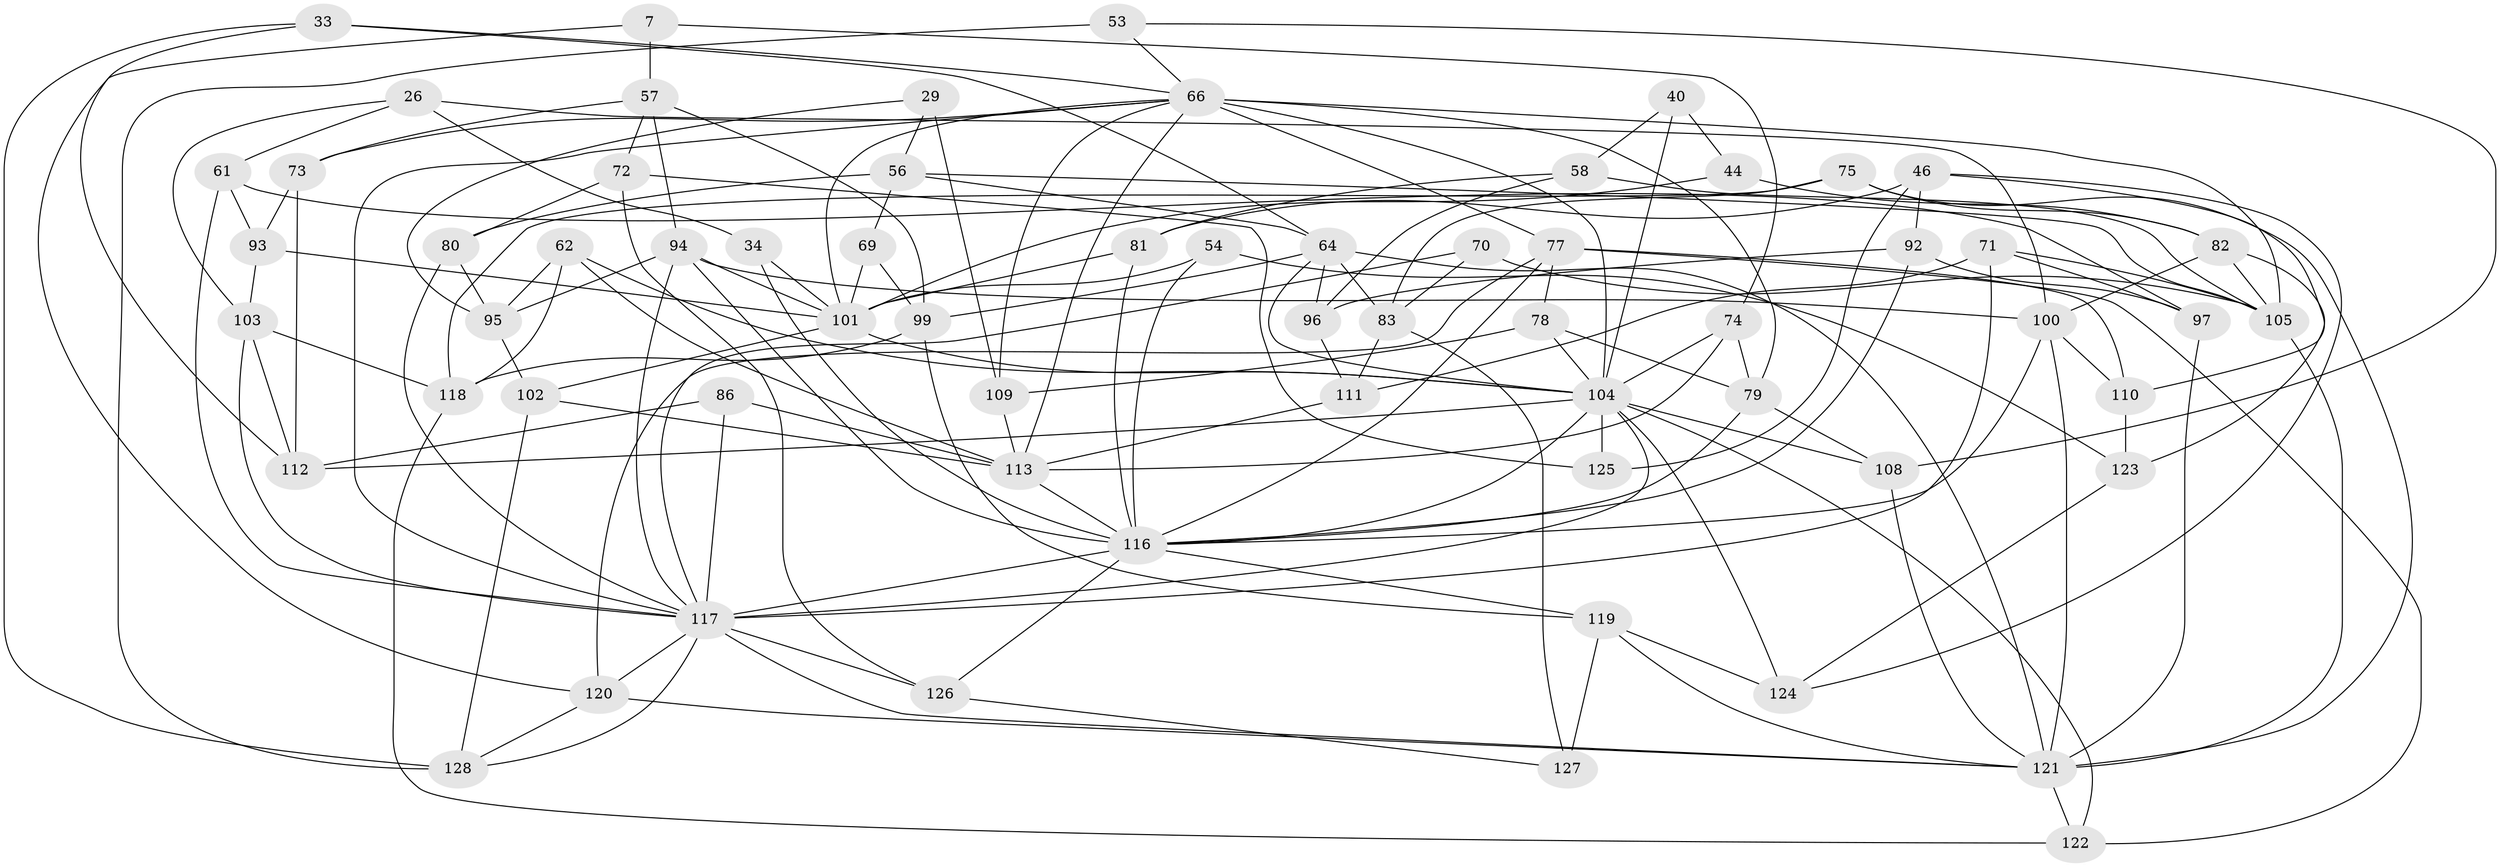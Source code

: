 // original degree distribution, {4: 1.0}
// Generated by graph-tools (version 1.1) at 2025/56/03/09/25 04:56:27]
// undirected, 64 vertices, 161 edges
graph export_dot {
graph [start="1"]
  node [color=gray90,style=filled];
  7;
  26 [super="+15"];
  29;
  33;
  34;
  40;
  44;
  46 [super="+10"];
  53;
  54;
  56 [super="+8"];
  57 [super="+1"];
  58;
  61;
  62;
  64 [super="+37"];
  66 [super="+6+12+65"];
  69;
  70;
  71;
  72;
  73;
  74;
  75;
  77 [super="+67"];
  78;
  79 [super="+42"];
  80;
  81;
  82 [super="+43"];
  83 [super="+45"];
  86 [super="+51"];
  92;
  93;
  94 [super="+4+91"];
  95 [super="+90"];
  96;
  97;
  99 [super="+84"];
  100 [super="+17+87+63"];
  101 [super="+19+27+55"];
  102;
  103 [super="+39"];
  104 [super="+24+68+48+47"];
  105 [super="+36+59"];
  108;
  109 [super="+2"];
  110;
  111;
  112 [super="+5"];
  113 [super="+49+76"];
  116 [super="+106+114"];
  117 [super="+89+38+115"];
  118 [super="+50"];
  119 [super="+60"];
  120 [super="+85"];
  121 [super="+18+20+107"];
  122;
  123;
  124;
  125;
  126;
  127;
  128 [super="+52"];
  7 -- 120;
  7 -- 74;
  7 -- 57 [weight=2];
  26 -- 103 [weight=2];
  26 -- 100 [weight=2];
  26 -- 34;
  26 -- 61;
  29 -- 56;
  29 -- 109 [weight=2];
  29 -- 95;
  33 -- 128;
  33 -- 64;
  33 -- 112;
  33 -- 66;
  34 -- 101;
  34 -- 116 [weight=2];
  40 -- 44;
  40 -- 58;
  40 -- 104 [weight=2];
  44 -- 82 [weight=2];
  44 -- 101;
  46 -- 81;
  46 -- 125 [weight=2];
  46 -- 124;
  46 -- 92;
  46 -- 110;
  53 -- 108;
  53 -- 128 [weight=2];
  53 -- 66;
  54 -- 123;
  54 -- 101;
  54 -- 116 [weight=2];
  56 -- 69 [weight=2];
  56 -- 80;
  56 -- 64;
  56 -- 105;
  57 -- 73;
  57 -- 72;
  57 -- 94;
  57 -- 99;
  58 -- 96;
  58 -- 81;
  58 -- 105;
  61 -- 93;
  61 -- 97;
  61 -- 117;
  62 -- 95;
  62 -- 104;
  62 -- 113;
  62 -- 118;
  64 -- 99;
  64 -- 96;
  64 -- 83;
  64 -- 104 [weight=2];
  64 -- 121;
  66 -- 109 [weight=2];
  66 -- 117;
  66 -- 79 [weight=2];
  66 -- 73;
  66 -- 77 [weight=2];
  66 -- 101;
  66 -- 104 [weight=2];
  66 -- 105 [weight=2];
  66 -- 113;
  69 -- 99;
  69 -- 101;
  70 -- 117;
  70 -- 83 [weight=2];
  70 -- 105;
  71 -- 97;
  71 -- 111;
  71 -- 117;
  71 -- 105;
  72 -- 126;
  72 -- 125;
  72 -- 80;
  73 -- 93;
  73 -- 112;
  74 -- 79;
  74 -- 104;
  74 -- 113;
  75 -- 82;
  75 -- 118;
  75 -- 83;
  75 -- 121;
  77 -- 120;
  77 -- 122;
  77 -- 78;
  77 -- 110;
  77 -- 116 [weight=2];
  78 -- 104;
  78 -- 109;
  78 -- 79;
  79 -- 108;
  79 -- 116;
  80 -- 95;
  80 -- 117;
  81 -- 101;
  81 -- 116;
  82 -- 123;
  82 -- 105;
  82 -- 100;
  83 -- 127;
  83 -- 111;
  86 -- 112 [weight=2];
  86 -- 113;
  86 -- 117 [weight=3];
  92 -- 96;
  92 -- 97;
  92 -- 116;
  93 -- 103;
  93 -- 101;
  94 -- 95 [weight=2];
  94 -- 117;
  94 -- 100;
  94 -- 101;
  94 -- 116 [weight=2];
  95 -- 102;
  96 -- 111;
  97 -- 121;
  99 -- 118 [weight=2];
  99 -- 119;
  100 -- 116 [weight=2];
  100 -- 110;
  100 -- 121 [weight=3];
  101 -- 102;
  101 -- 104;
  102 -- 128;
  102 -- 113;
  103 -- 112;
  103 -- 117;
  103 -- 118;
  104 -- 112;
  104 -- 122;
  104 -- 124;
  104 -- 116;
  104 -- 125;
  104 -- 108;
  104 -- 117 [weight=2];
  105 -- 121;
  108 -- 121;
  109 -- 113;
  110 -- 123;
  111 -- 113;
  113 -- 116;
  116 -- 119;
  116 -- 126;
  116 -- 117;
  117 -- 128;
  117 -- 120 [weight=2];
  117 -- 121;
  117 -- 126;
  118 -- 122;
  119 -- 127 [weight=2];
  119 -- 124;
  119 -- 121;
  120 -- 128;
  120 -- 121;
  121 -- 122;
  123 -- 124;
  126 -- 127;
}

